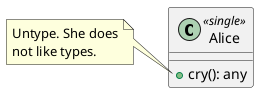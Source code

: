 @startuml
class Alice <<single>> {
  + cry(): any
}
note left of Alice::cry
Untype. She does
not like types.
end note
@enduml
